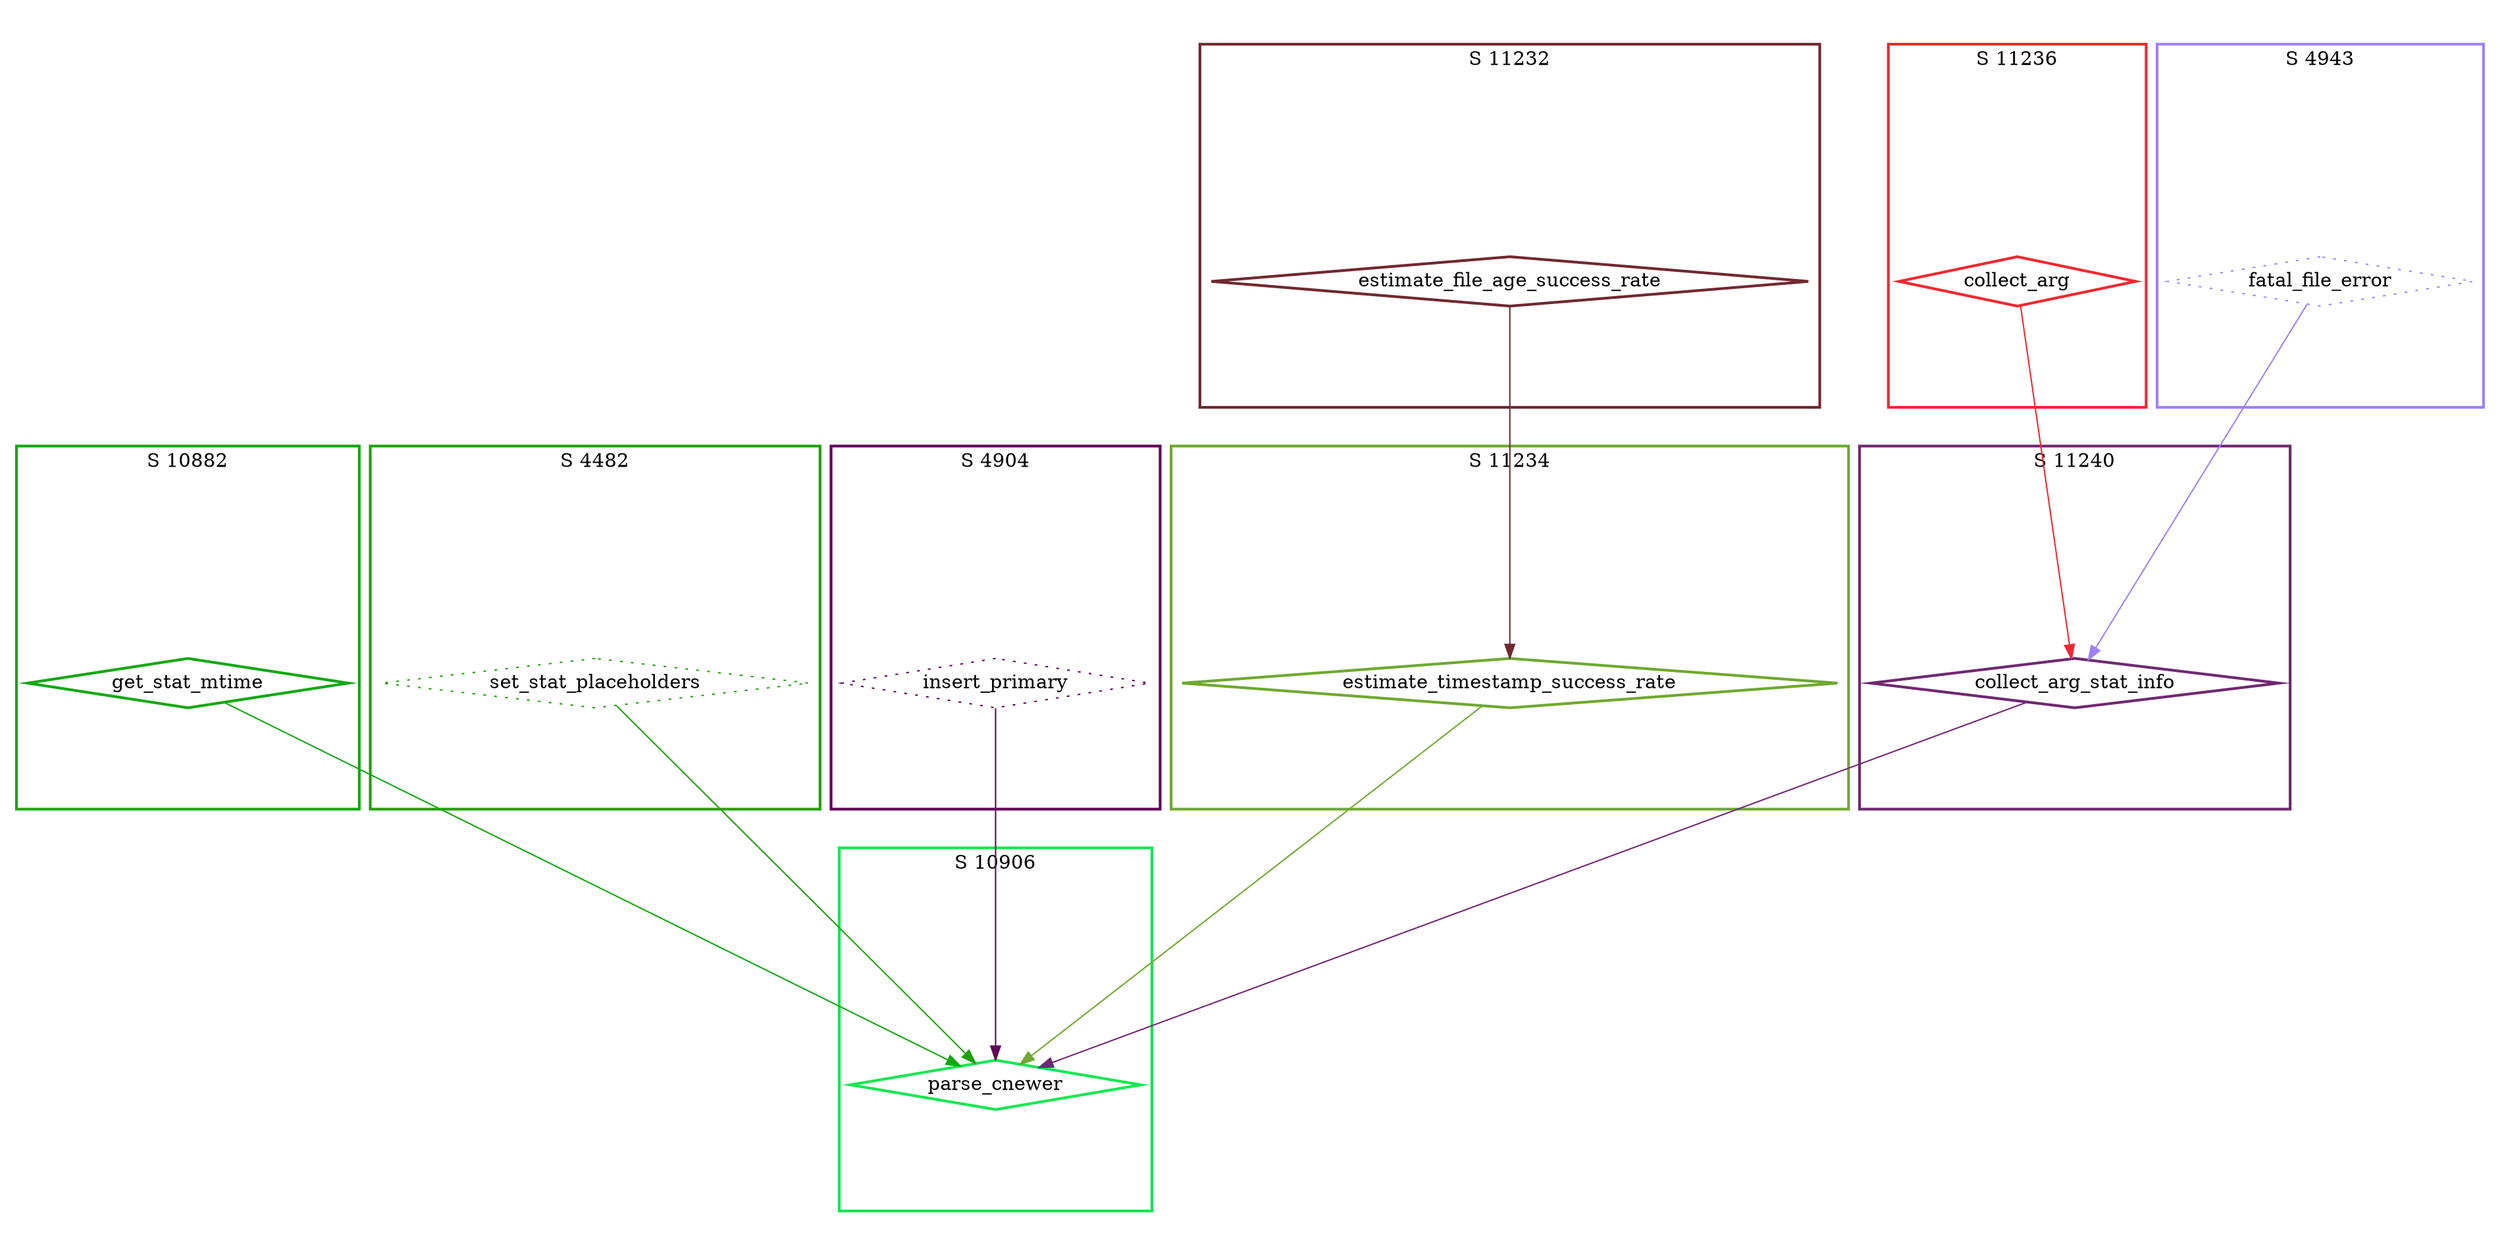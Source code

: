 digraph G {
  ratio=0.500000;
  "UV get_stat_mtime (10882)" [shape=diamond, label="get_stat_mtime",
                               color="#10A810", style=bold];
  "UV set_stat_placeholders (4482)" [shape=diamond,
                                     label="set_stat_placeholders",
                                     color="#20A008", style=dotted];
  "UV parse_cnewer (10906)" [shape=diamond, label="parse_cnewer",
                             color="#10E850", style=bold];
  "UV insert_primary (4904)" [shape=diamond, label="insert_primary",
                              color="#600058", style=dotted];
  "UV estimate_file_age_success_rate (11232)" [shape=diamond,
                                               label="estimate_file_age_success_rate",
                                               color="#702830", style=bold];
  "UV estimate_timestamp_success_rate (11234)" [shape=diamond,
                                                label="estimate_timestamp_success_rate",
                                                color="#70A830", style=bold];
  "UV collect_arg (11236)" [shape=diamond, label="collect_arg",
                            color="#F02830", style=bold];
  "UV collect_arg_stat_info (11240)" [shape=diamond,
                                      label="collect_arg_stat_info",
                                      color="#702870", style=bold];
  "UV fatal_file_error (4943)" [shape=diamond, label="fatal_file_error",
                                color="#A080F8", style=dotted];
  
  subgraph cluster_11232 { label="S 11232";
    color="#702830";
    style=bold;
    "UV estimate_file_age_success_rate (11232)"; };
  subgraph cluster_10882 { label="S 10882";
    color="#10A810";
    style=bold;
    "UV get_stat_mtime (10882)"; };
  subgraph cluster_11234 { label="S 11234";
    color="#70A830";
    style=bold;
    "UV estimate_timestamp_success_rate (11234)"; };
  subgraph cluster_4482 { label="S 4482";
    color="#20A008";
    style=bold;
    "UV set_stat_placeholders (4482)"; };
  subgraph cluster_4943 { label="S 4943";
    color="#A080F8";
    style=bold;
    "UV fatal_file_error (4943)"; };
  subgraph cluster_11240 { label="S 11240";
    color="#702870";
    style=bold;
    "UV collect_arg_stat_info (11240)"; };
  subgraph cluster_11236 { label="S 11236";
    color="#F02830";
    style=bold;
    "UV collect_arg (11236)"; };
  subgraph cluster_10906 { label="S 10906";
    color="#10E850";
    style=bold;
    "UV parse_cnewer (10906)"; };
  subgraph cluster_4904 { label="S 4904";
    color="#600058";
    style=bold;
    "UV insert_primary (4904)"; };
  
  "UV get_stat_mtime (10882)" -> "UV parse_cnewer (10906)" [color="#10A810"];
  "UV set_stat_placeholders (4482)" -> "UV parse_cnewer (10906)" [color="#20A008"];
  "UV insert_primary (4904)" -> "UV parse_cnewer (10906)" [color="#600058"];
  "UV estimate_file_age_success_rate (11232)" -> "UV estimate_timestamp_success_rate (11234)" [
  color="#702830"];
  "UV estimate_timestamp_success_rate (11234)" -> "UV parse_cnewer (10906)" [
  color="#70A830"];
  "UV collect_arg (11236)" -> "UV collect_arg_stat_info (11240)" [color="#F02830"];
  "UV collect_arg_stat_info (11240)" -> "UV parse_cnewer (10906)" [color="#702870"];
  "UV fatal_file_error (4943)" -> "UV collect_arg_stat_info (11240)" [
  color="#A080F8"];
  
  }